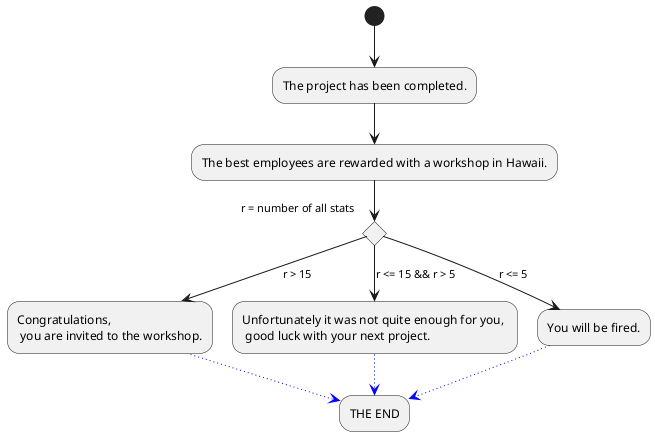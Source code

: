 @startuml
(*) --> "The project has been completed."
--> "The best employees are rewarded with a workshop in Hawaii."
if "r = number of all stats" then
--> [r > 15] "Congratulations, \n you are invited to the workshop." as shop
else 
--> [r <= 15 && r > 5] "Unfortunately it was not quite enough for you, \n good luck with your next project." as noShop
else
--> [r <= 5] "You will be fired."
-[#blue,dotted]-> "THE END" as end
shop -[#blue,dotted]-> end
noShop -[#blue,dotted]-> end
@enduml
